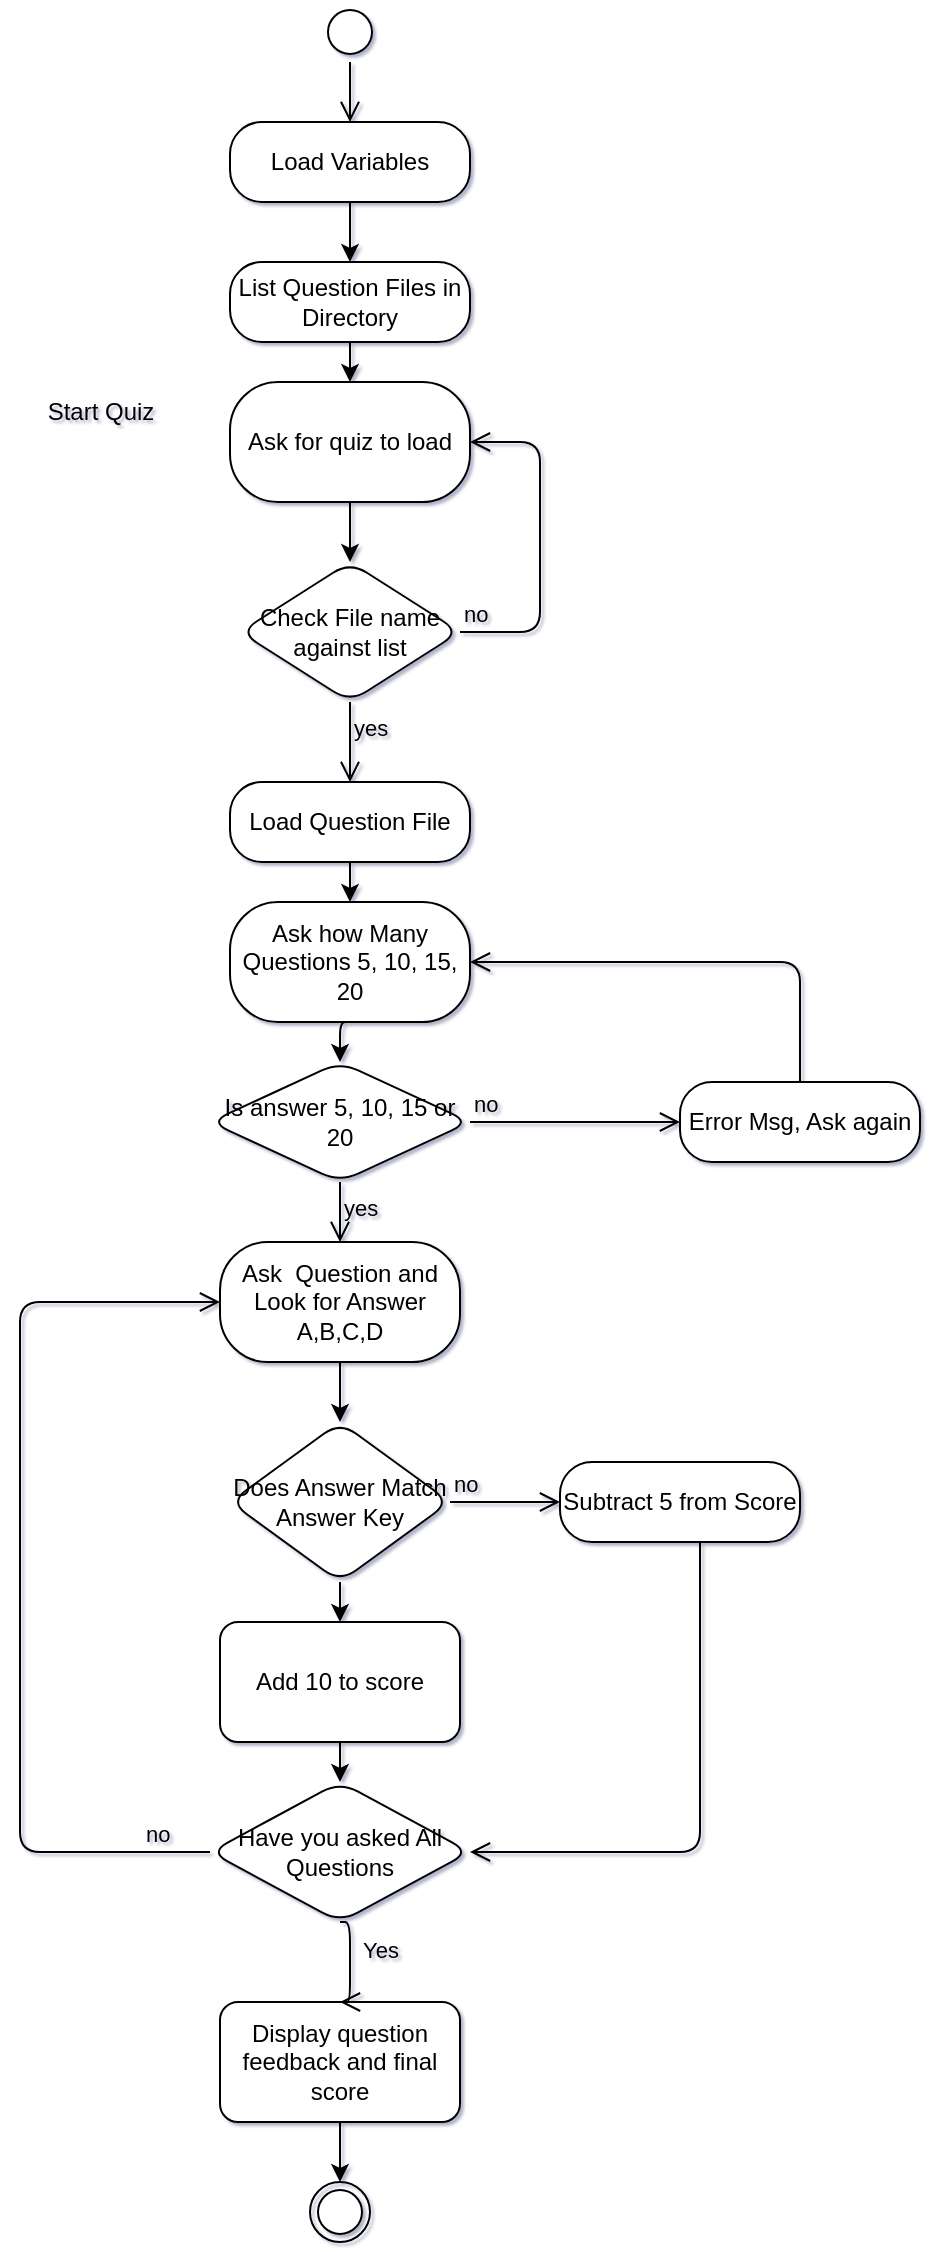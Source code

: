 <mxfile version="22.1.17" type="github">
  <diagram name="Page-1" id="bHBYUuS_1wNKQq4gKL0O">
    <mxGraphModel dx="875" dy="442" grid="1" gridSize="10" guides="1" tooltips="1" connect="1" arrows="1" fold="1" page="1" pageScale="1" pageWidth="827" pageHeight="1169" background="none" math="0" shadow="1">
      <root>
        <mxCell id="0" />
        <mxCell id="1" parent="0" />
        <mxCell id="7rvZdRIhid-Xw_DGqHvA-44" value="" style="edgeStyle=orthogonalEdgeStyle;rounded=1;orthogonalLoop=1;jettySize=auto;html=1;labelBackgroundColor=none;fontColor=default;" edge="1" parent="1" source="vBl7tX9VGNm2oZG5aJBP-1" target="7rvZdRIhid-Xw_DGqHvA-42">
          <mxGeometry relative="1" as="geometry" />
        </mxCell>
        <mxCell id="vBl7tX9VGNm2oZG5aJBP-1" value="Load Variables" style="rounded=1;whiteSpace=wrap;html=1;arcSize=40;labelBackgroundColor=none;" parent="1" vertex="1">
          <mxGeometry x="315" y="60" width="120" height="40" as="geometry" />
        </mxCell>
        <mxCell id="vBl7tX9VGNm2oZG5aJBP-5" value="" style="ellipse;html=1;shape=startState;labelBackgroundColor=none;rounded=1;" parent="1" vertex="1">
          <mxGeometry x="360" width="30" height="30" as="geometry" />
        </mxCell>
        <mxCell id="vBl7tX9VGNm2oZG5aJBP-6" value="" style="edgeStyle=orthogonalEdgeStyle;html=1;verticalAlign=bottom;endArrow=open;endSize=8;rounded=1;entryX=0.5;entryY=0;entryDx=0;entryDy=0;labelBackgroundColor=none;fontColor=default;" parent="1" source="vBl7tX9VGNm2oZG5aJBP-5" edge="1" target="vBl7tX9VGNm2oZG5aJBP-1">
          <mxGeometry relative="1" as="geometry">
            <mxPoint x="375" y="90" as="targetPoint" />
          </mxGeometry>
        </mxCell>
        <mxCell id="vBl7tX9VGNm2oZG5aJBP-17" value="Start Quiz" style="text;html=1;align=center;verticalAlign=middle;resizable=0;points=[];autosize=1;strokeColor=none;fillColor=none;labelBackgroundColor=none;rounded=1;" parent="1" vertex="1">
          <mxGeometry x="210" y="190" width="80" height="30" as="geometry" />
        </mxCell>
        <mxCell id="7rvZdRIhid-Xw_DGqHvA-33" style="edgeStyle=orthogonalEdgeStyle;rounded=1;orthogonalLoop=1;jettySize=auto;html=1;exitX=0.5;exitY=1;exitDx=0;exitDy=0;entryX=0.5;entryY=0;entryDx=0;entryDy=0;labelBackgroundColor=none;fontColor=default;" edge="1" parent="1" source="7rvZdRIhid-Xw_DGqHvA-1" target="7rvZdRIhid-Xw_DGqHvA-28">
          <mxGeometry relative="1" as="geometry" />
        </mxCell>
        <mxCell id="7rvZdRIhid-Xw_DGqHvA-1" value="Ask how Many Questions 5, 10, 15, 20" style="whiteSpace=wrap;html=1;rounded=1;arcSize=40;labelBackgroundColor=none;" vertex="1" parent="1">
          <mxGeometry x="315" y="450" width="120" height="60" as="geometry" />
        </mxCell>
        <mxCell id="7rvZdRIhid-Xw_DGqHvA-15" value="" style="edgeStyle=orthogonalEdgeStyle;rounded=1;orthogonalLoop=1;jettySize=auto;html=1;labelBackgroundColor=none;fontColor=default;" edge="1" parent="1" source="7rvZdRIhid-Xw_DGqHvA-10" target="7rvZdRIhid-Xw_DGqHvA-12">
          <mxGeometry relative="1" as="geometry" />
        </mxCell>
        <mxCell id="7rvZdRIhid-Xw_DGqHvA-10" value="Ask&amp;nbsp; Question and Look for Answer A,B,C,D" style="whiteSpace=wrap;html=1;rounded=1;arcSize=40;labelBackgroundColor=none;" vertex="1" parent="1">
          <mxGeometry x="310" y="620" width="120" height="60" as="geometry" />
        </mxCell>
        <mxCell id="7rvZdRIhid-Xw_DGqHvA-17" value="" style="edgeStyle=orthogonalEdgeStyle;rounded=1;orthogonalLoop=1;jettySize=auto;html=1;labelBackgroundColor=none;fontColor=default;" edge="1" parent="1" source="7rvZdRIhid-Xw_DGqHvA-12" target="7rvZdRIhid-Xw_DGqHvA-16">
          <mxGeometry relative="1" as="geometry" />
        </mxCell>
        <mxCell id="7rvZdRIhid-Xw_DGqHvA-12" value="Does Answer Match Answer Key" style="rhombus;whiteSpace=wrap;html=1;labelBackgroundColor=none;rounded=1;" vertex="1" parent="1">
          <mxGeometry x="315" y="710" width="110" height="80" as="geometry" />
        </mxCell>
        <mxCell id="7rvZdRIhid-Xw_DGqHvA-13" value="no" style="edgeStyle=orthogonalEdgeStyle;html=1;align=left;verticalAlign=bottom;endArrow=open;endSize=8;rounded=1;entryX=0;entryY=0.5;entryDx=0;entryDy=0;labelBackgroundColor=none;fontColor=default;" edge="1" source="7rvZdRIhid-Xw_DGqHvA-12" parent="1" target="7rvZdRIhid-Xw_DGqHvA-18">
          <mxGeometry x="-1" relative="1" as="geometry">
            <mxPoint x="520" y="770" as="targetPoint" />
          </mxGeometry>
        </mxCell>
        <mxCell id="7rvZdRIhid-Xw_DGqHvA-23" value="" style="edgeStyle=orthogonalEdgeStyle;rounded=1;orthogonalLoop=1;jettySize=auto;html=1;labelBackgroundColor=none;fontColor=default;" edge="1" parent="1" source="7rvZdRIhid-Xw_DGqHvA-16" target="7rvZdRIhid-Xw_DGqHvA-20">
          <mxGeometry relative="1" as="geometry" />
        </mxCell>
        <mxCell id="7rvZdRIhid-Xw_DGqHvA-16" value="Add 10 to score" style="whiteSpace=wrap;html=1;labelBackgroundColor=none;rounded=1;" vertex="1" parent="1">
          <mxGeometry x="310" y="810" width="120" height="60" as="geometry" />
        </mxCell>
        <mxCell id="7rvZdRIhid-Xw_DGqHvA-18" value="Subtract 5 from Score" style="rounded=1;whiteSpace=wrap;html=1;arcSize=40;labelBackgroundColor=none;" vertex="1" parent="1">
          <mxGeometry x="480" y="730" width="120" height="40" as="geometry" />
        </mxCell>
        <mxCell id="7rvZdRIhid-Xw_DGqHvA-19" value="" style="edgeStyle=orthogonalEdgeStyle;html=1;verticalAlign=bottom;endArrow=open;endSize=8;rounded=1;entryX=1;entryY=0.5;entryDx=0;entryDy=0;labelBackgroundColor=none;fontColor=default;" edge="1" source="7rvZdRIhid-Xw_DGqHvA-18" parent="1" target="7rvZdRIhid-Xw_DGqHvA-20">
          <mxGeometry relative="1" as="geometry">
            <mxPoint x="600" y="860" as="targetPoint" />
            <Array as="points">
              <mxPoint x="550" y="925" />
            </Array>
          </mxGeometry>
        </mxCell>
        <mxCell id="7rvZdRIhid-Xw_DGqHvA-20" value="Have you asked All Questions" style="rhombus;whiteSpace=wrap;html=1;labelBackgroundColor=none;rounded=1;" vertex="1" parent="1">
          <mxGeometry x="305" y="890" width="130" height="70" as="geometry" />
        </mxCell>
        <mxCell id="7rvZdRIhid-Xw_DGqHvA-21" value="no" style="edgeStyle=orthogonalEdgeStyle;html=1;align=left;verticalAlign=bottom;endArrow=open;endSize=8;rounded=1;entryX=0;entryY=0.5;entryDx=0;entryDy=0;labelBackgroundColor=none;fontColor=default;" edge="1" source="7rvZdRIhid-Xw_DGqHvA-20" parent="1" target="7rvZdRIhid-Xw_DGqHvA-10">
          <mxGeometry x="-0.855" relative="1" as="geometry">
            <mxPoint x="220" y="710" as="targetPoint" />
            <Array as="points">
              <mxPoint x="210" y="925" />
              <mxPoint x="210" y="650" />
            </Array>
            <mxPoint as="offset" />
          </mxGeometry>
        </mxCell>
        <mxCell id="7rvZdRIhid-Xw_DGqHvA-51" value="" style="edgeStyle=orthogonalEdgeStyle;rounded=1;orthogonalLoop=1;jettySize=auto;html=1;labelBackgroundColor=none;fontColor=default;" edge="1" parent="1" source="7rvZdRIhid-Xw_DGqHvA-24" target="7rvZdRIhid-Xw_DGqHvA-26">
          <mxGeometry relative="1" as="geometry" />
        </mxCell>
        <mxCell id="7rvZdRIhid-Xw_DGqHvA-24" value="Display question feedback and final score" style="whiteSpace=wrap;html=1;labelBackgroundColor=none;rounded=1;" vertex="1" parent="1">
          <mxGeometry x="310" y="1000" width="120" height="60" as="geometry" />
        </mxCell>
        <mxCell id="7rvZdRIhid-Xw_DGqHvA-28" value="Is answer 5, 10, 15 or 20" style="rhombus;whiteSpace=wrap;html=1;labelBackgroundColor=none;rounded=1;" vertex="1" parent="1">
          <mxGeometry x="305" y="530" width="130" height="60" as="geometry" />
        </mxCell>
        <mxCell id="7rvZdRIhid-Xw_DGqHvA-29" value="no" style="edgeStyle=orthogonalEdgeStyle;html=1;align=left;verticalAlign=bottom;endArrow=open;endSize=8;rounded=1;entryX=0;entryY=0.5;entryDx=0;entryDy=0;labelBackgroundColor=none;fontColor=default;" edge="1" source="7rvZdRIhid-Xw_DGqHvA-28" parent="1" target="7rvZdRIhid-Xw_DGqHvA-31">
          <mxGeometry x="-1" relative="1" as="geometry">
            <mxPoint x="510" y="560" as="targetPoint" />
          </mxGeometry>
        </mxCell>
        <mxCell id="7rvZdRIhid-Xw_DGqHvA-30" value="yes" style="edgeStyle=orthogonalEdgeStyle;html=1;align=left;verticalAlign=top;endArrow=open;endSize=8;rounded=1;entryX=0.5;entryY=0;entryDx=0;entryDy=0;labelBackgroundColor=none;fontColor=default;" edge="1" source="7rvZdRIhid-Xw_DGqHvA-28" parent="1" target="7rvZdRIhid-Xw_DGqHvA-10">
          <mxGeometry x="-1" relative="1" as="geometry">
            <mxPoint x="370" y="640" as="targetPoint" />
          </mxGeometry>
        </mxCell>
        <mxCell id="7rvZdRIhid-Xw_DGqHvA-31" value="Error Msg, Ask again" style="rounded=1;whiteSpace=wrap;html=1;arcSize=40;labelBackgroundColor=none;" vertex="1" parent="1">
          <mxGeometry x="540" y="540" width="120" height="40" as="geometry" />
        </mxCell>
        <mxCell id="7rvZdRIhid-Xw_DGqHvA-32" value="" style="edgeStyle=orthogonalEdgeStyle;html=1;verticalAlign=bottom;endArrow=open;endSize=8;rounded=1;entryX=1;entryY=0.5;entryDx=0;entryDy=0;labelBackgroundColor=none;fontColor=default;" edge="1" source="7rvZdRIhid-Xw_DGqHvA-31" parent="1" target="7rvZdRIhid-Xw_DGqHvA-1">
          <mxGeometry relative="1" as="geometry">
            <mxPoint x="600" y="640" as="targetPoint" />
            <Array as="points">
              <mxPoint x="600" y="480" />
            </Array>
          </mxGeometry>
        </mxCell>
        <mxCell id="7rvZdRIhid-Xw_DGqHvA-34" value="" style="edgeStyle=orthogonalEdgeStyle;html=1;align=left;verticalAlign=top;endArrow=open;endSize=8;rounded=1;entryX=0.5;entryY=0;entryDx=0;entryDy=0;exitX=0.5;exitY=1;exitDx=0;exitDy=0;labelBackgroundColor=none;fontColor=default;" edge="1" parent="1" source="7rvZdRIhid-Xw_DGqHvA-20" target="7rvZdRIhid-Xw_DGqHvA-24">
          <mxGeometry x="-1" relative="1" as="geometry">
            <mxPoint x="375" y="1030" as="targetPoint" />
            <mxPoint x="375" y="1000" as="sourcePoint" />
            <Array as="points">
              <mxPoint x="375" y="960" />
            </Array>
          </mxGeometry>
        </mxCell>
        <mxCell id="7rvZdRIhid-Xw_DGqHvA-36" value="Yes" style="edgeLabel;html=1;align=center;verticalAlign=middle;resizable=0;points=[];labelBackgroundColor=none;rounded=1;" vertex="1" connectable="0" parent="7rvZdRIhid-Xw_DGqHvA-34">
          <mxGeometry x="-0.244" y="1" relative="1" as="geometry">
            <mxPoint x="14" as="offset" />
          </mxGeometry>
        </mxCell>
        <mxCell id="7rvZdRIhid-Xw_DGqHvA-26" value="" style="ellipse;html=1;shape=endState;labelBackgroundColor=none;rounded=1;" vertex="1" parent="1">
          <mxGeometry x="355" y="1090" width="30" height="30" as="geometry" />
        </mxCell>
        <mxCell id="7rvZdRIhid-Xw_DGqHvA-38" style="edgeStyle=orthogonalEdgeStyle;rounded=1;orthogonalLoop=1;jettySize=auto;html=1;entryX=0.5;entryY=0;entryDx=0;entryDy=0;labelBackgroundColor=none;fontColor=default;" edge="1" parent="1" source="vBl7tX9VGNm2oZG5aJBP-7" target="7rvZdRIhid-Xw_DGqHvA-1">
          <mxGeometry relative="1" as="geometry" />
        </mxCell>
        <mxCell id="vBl7tX9VGNm2oZG5aJBP-7" value="Load Question File" style="rounded=1;whiteSpace=wrap;html=1;arcSize=40;labelBackgroundColor=none;" parent="1" vertex="1">
          <mxGeometry x="315" y="390" width="120" height="40" as="geometry" />
        </mxCell>
        <mxCell id="7rvZdRIhid-Xw_DGqHvA-46" value="" style="edgeStyle=orthogonalEdgeStyle;rounded=1;orthogonalLoop=1;jettySize=auto;html=1;labelBackgroundColor=none;fontColor=default;" edge="1" parent="1" source="7rvZdRIhid-Xw_DGqHvA-42" target="7rvZdRIhid-Xw_DGqHvA-45">
          <mxGeometry relative="1" as="geometry" />
        </mxCell>
        <mxCell id="7rvZdRIhid-Xw_DGqHvA-42" value="List Question Files in Directory" style="rounded=1;whiteSpace=wrap;html=1;arcSize=40;labelBackgroundColor=none;" vertex="1" parent="1">
          <mxGeometry x="315" y="130" width="120" height="40" as="geometry" />
        </mxCell>
        <mxCell id="7rvZdRIhid-Xw_DGqHvA-50" value="" style="edgeStyle=orthogonalEdgeStyle;rounded=1;orthogonalLoop=1;jettySize=auto;html=1;labelBackgroundColor=none;fontColor=default;" edge="1" parent="1" source="7rvZdRIhid-Xw_DGqHvA-45" target="7rvZdRIhid-Xw_DGqHvA-47">
          <mxGeometry relative="1" as="geometry" />
        </mxCell>
        <mxCell id="7rvZdRIhid-Xw_DGqHvA-45" value="Ask for quiz to load" style="whiteSpace=wrap;html=1;rounded=1;arcSize=40;labelBackgroundColor=none;" vertex="1" parent="1">
          <mxGeometry x="315" y="190" width="120" height="60" as="geometry" />
        </mxCell>
        <mxCell id="7rvZdRIhid-Xw_DGqHvA-47" value="Check File name against list" style="rhombus;whiteSpace=wrap;html=1;labelBackgroundColor=none;rounded=1;" vertex="1" parent="1">
          <mxGeometry x="320" y="280" width="110" height="70" as="geometry" />
        </mxCell>
        <mxCell id="7rvZdRIhid-Xw_DGqHvA-48" value="no" style="edgeStyle=orthogonalEdgeStyle;html=1;align=left;verticalAlign=bottom;endArrow=open;endSize=8;rounded=1;entryX=1;entryY=0.5;entryDx=0;entryDy=0;labelBackgroundColor=none;fontColor=default;" edge="1" source="7rvZdRIhid-Xw_DGqHvA-47" parent="1" target="7rvZdRIhid-Xw_DGqHvA-45">
          <mxGeometry x="-1" relative="1" as="geometry">
            <mxPoint x="510" y="300" as="targetPoint" />
            <Array as="points">
              <mxPoint x="470" y="315" />
              <mxPoint x="470" y="220" />
            </Array>
          </mxGeometry>
        </mxCell>
        <mxCell id="7rvZdRIhid-Xw_DGqHvA-49" value="yes" style="edgeStyle=orthogonalEdgeStyle;html=1;align=left;verticalAlign=top;endArrow=open;endSize=8;rounded=1;entryX=0.5;entryY=0;entryDx=0;entryDy=0;labelBackgroundColor=none;fontColor=default;" edge="1" source="7rvZdRIhid-Xw_DGqHvA-47" parent="1" target="vBl7tX9VGNm2oZG5aJBP-7">
          <mxGeometry x="-1" relative="1" as="geometry">
            <mxPoint x="370" y="380" as="targetPoint" />
          </mxGeometry>
        </mxCell>
      </root>
    </mxGraphModel>
  </diagram>
</mxfile>
